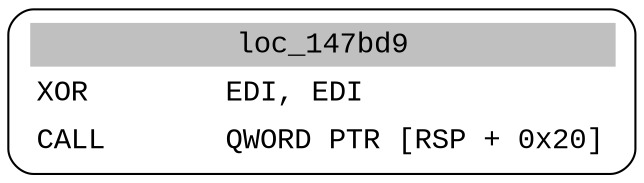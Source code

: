 digraph asm_graph {
1941 [
shape="Mrecord" fontname="Courier New"label =<<table border="0" cellborder="0" cellpadding="3"><tr><td align="center" colspan="2" bgcolor="grey">loc_147bd9</td></tr><tr><td align="left">XOR        EDI, EDI</td></tr><tr><td align="left">CALL       QWORD PTR [RSP + 0x20]</td></tr></table>> ];
}